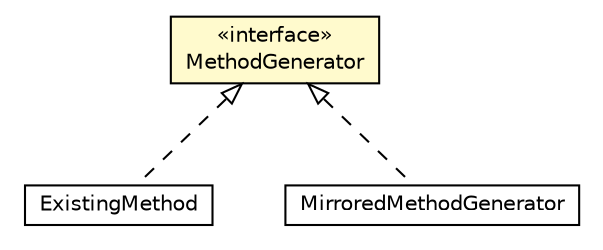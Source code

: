 #!/usr/local/bin/dot
#
# Class diagram 
# Generated by UMLGraph version 5.1 (http://www.umlgraph.org/)
#

digraph G {
	edge [fontname="Helvetica",fontsize=10,labelfontname="Helvetica",labelfontsize=10];
	node [fontname="Helvetica",fontsize=10,shape=plaintext];
	nodesep=0.25;
	ranksep=0.5;
	// org.androidtransfuse.gen.componentBuilder.MethodGenerator
	c90936 [label=<<table title="org.androidtransfuse.gen.componentBuilder.MethodGenerator" border="0" cellborder="1" cellspacing="0" cellpadding="2" port="p" bgcolor="lemonChiffon" href="./MethodGenerator.html">
		<tr><td><table border="0" cellspacing="0" cellpadding="1">
<tr><td align="center" balign="center"> &#171;interface&#187; </td></tr>
<tr><td align="center" balign="center"> MethodGenerator </td></tr>
		</table></td></tr>
		</table>>, fontname="Helvetica", fontcolor="black", fontsize=10.0];
	// org.androidtransfuse.gen.componentBuilder.ExistingMethod
	c90937 [label=<<table title="org.androidtransfuse.gen.componentBuilder.ExistingMethod" border="0" cellborder="1" cellspacing="0" cellpadding="2" port="p" href="./ExistingMethod.html">
		<tr><td><table border="0" cellspacing="0" cellpadding="1">
<tr><td align="center" balign="center"> ExistingMethod </td></tr>
		</table></td></tr>
		</table>>, fontname="Helvetica", fontcolor="black", fontsize=10.0];
	// org.androidtransfuse.gen.componentBuilder.MirroredMethodGenerator
	c90943 [label=<<table title="org.androidtransfuse.gen.componentBuilder.MirroredMethodGenerator" border="0" cellborder="1" cellspacing="0" cellpadding="2" port="p" href="./MirroredMethodGenerator.html">
		<tr><td><table border="0" cellspacing="0" cellpadding="1">
<tr><td align="center" balign="center"> MirroredMethodGenerator </td></tr>
		</table></td></tr>
		</table>>, fontname="Helvetica", fontcolor="black", fontsize=10.0];
	//org.androidtransfuse.gen.componentBuilder.ExistingMethod implements org.androidtransfuse.gen.componentBuilder.MethodGenerator
	c90936:p -> c90937:p [dir=back,arrowtail=empty,style=dashed];
	//org.androidtransfuse.gen.componentBuilder.MirroredMethodGenerator implements org.androidtransfuse.gen.componentBuilder.MethodGenerator
	c90936:p -> c90943:p [dir=back,arrowtail=empty,style=dashed];
}

